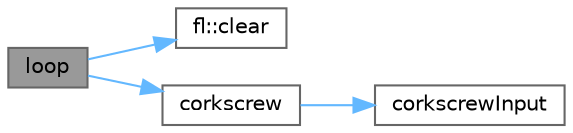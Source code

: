 digraph "loop"
{
 // INTERACTIVE_SVG=YES
 // LATEX_PDF_SIZE
  bgcolor="transparent";
  edge [fontname=Helvetica,fontsize=10,labelfontname=Helvetica,labelfontsize=10];
  node [fontname=Helvetica,fontsize=10,shape=box,height=0.2,width=0.4];
  rankdir="LR";
  Node1 [id="Node000001",label="loop",height=0.2,width=0.4,color="gray40", fillcolor="grey60", style="filled", fontcolor="black",tooltip=" "];
  Node1 -> Node2 [id="edge1_Node000001_Node000002",color="steelblue1",style="solid",tooltip=" "];
  Node2 [id="Node000002",label="fl::clear",height=0.2,width=0.4,color="grey40", fillcolor="white", style="filled",URL="$d4/d36/namespacefl_a29022c57817c486135e4939abce404d6.html#a29022c57817c486135e4939abce404d6",tooltip=" "];
  Node1 -> Node3 [id="edge2_Node000001_Node000003",color="steelblue1",style="solid",tooltip=" "];
  Node3 [id="Node000003",label="corkscrew",height=0.2,width=0.4,color="grey40", fillcolor="white", style="filled",URL="$d4/d06/curr_8h_a45a495b948e474fea3ed46f867e891bc.html#a45a495b948e474fea3ed46f867e891bc",tooltip=" "];
  Node3 -> Node4 [id="edge3_Node000003_Node000004",color="steelblue1",style="solid",tooltip=" "];
  Node4 [id="Node000004",label="corkscrewInput",height=0.2,width=0.4,color="grey40", fillcolor="white", style="filled",URL="$d4/d06/curr_8h_a64dade7c8b74335027919370ae1afb92.html#a64dade7c8b74335027919370ae1afb92",tooltip=" "];
}
